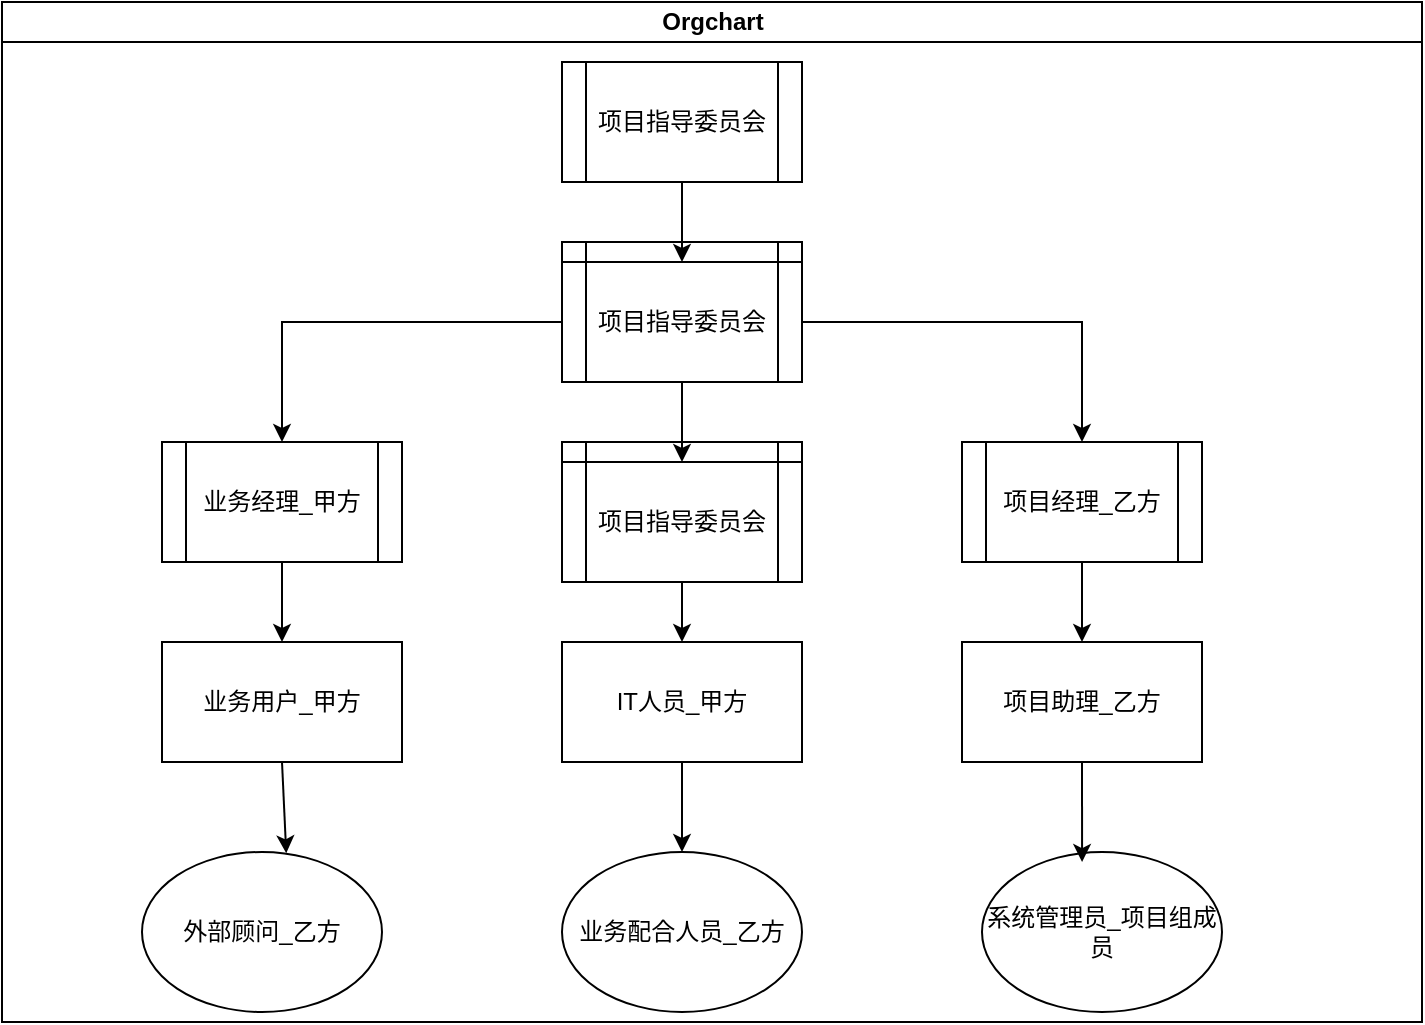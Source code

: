 <mxfile version="24.4.4" type="github">
  <diagram id="prtHgNgQTEPvFCAcTncT" name="Page-1">
    <mxGraphModel dx="1221" dy="620" grid="1" gridSize="10" guides="1" tooltips="1" connect="1" arrows="1" fold="1" page="1" pageScale="1" pageWidth="827" pageHeight="1169" math="0" shadow="0">
      <root>
        <mxCell id="0" />
        <mxCell id="1" parent="0" />
        <mxCell id="dNxyNK7c78bLwvsdeMH5-11" value="Orgchart" style="swimlane;html=1;startSize=20;horizontal=1;containerType=tree;glass=0;" parent="1" vertex="1">
          <mxGeometry x="40" y="80" width="710" height="510" as="geometry" />
        </mxCell>
        <mxCell id="GLXtGMJpBH4eE2fFym7J-2" value="项目指导委员会" style="shape=process;whiteSpace=wrap;html=1;backgroundOutline=1;" vertex="1" parent="dNxyNK7c78bLwvsdeMH5-11">
          <mxGeometry x="280" y="30" width="120" height="60" as="geometry" />
        </mxCell>
        <mxCell id="GLXtGMJpBH4eE2fFym7J-3" value="项目经理_甲方" style="shape=process;whiteSpace=wrap;html=1;backgroundOutline=1;" vertex="1" parent="dNxyNK7c78bLwvsdeMH5-11">
          <mxGeometry x="280" y="120" width="120" height="60" as="geometry" />
        </mxCell>
        <mxCell id="GLXtGMJpBH4eE2fFym7J-4" value="业务用户_甲方" style="rounded=0;whiteSpace=wrap;html=1;" vertex="1" parent="dNxyNK7c78bLwvsdeMH5-11">
          <mxGeometry x="80" y="320" width="120" height="60" as="geometry" />
        </mxCell>
        <mxCell id="GLXtGMJpBH4eE2fFym7J-5" value="IT人员_甲方" style="rounded=0;whiteSpace=wrap;html=1;" vertex="1" parent="dNxyNK7c78bLwvsdeMH5-11">
          <mxGeometry x="280" y="320" width="120" height="60" as="geometry" />
        </mxCell>
        <mxCell id="GLXtGMJpBH4eE2fFym7J-6" value="业务经理_甲方" style="shape=process;whiteSpace=wrap;html=1;backgroundOutline=1;" vertex="1" parent="dNxyNK7c78bLwvsdeMH5-11">
          <mxGeometry x="80" y="220" width="120" height="60" as="geometry" />
        </mxCell>
        <mxCell id="GLXtGMJpBH4eE2fFym7J-7" value="IT经理_甲方" style="shape=process;whiteSpace=wrap;html=1;backgroundOutline=1;" vertex="1" parent="dNxyNK7c78bLwvsdeMH5-11">
          <mxGeometry x="280" y="220" width="120" height="60" as="geometry" />
        </mxCell>
        <mxCell id="GLXtGMJpBH4eE2fFym7J-8" value="项目经理_乙方" style="shape=process;whiteSpace=wrap;html=1;backgroundOutline=1;" vertex="1" parent="dNxyNK7c78bLwvsdeMH5-11">
          <mxGeometry x="480" y="220" width="120" height="60" as="geometry" />
        </mxCell>
        <mxCell id="GLXtGMJpBH4eE2fFym7J-9" value="项目助理_乙方" style="rounded=0;whiteSpace=wrap;html=1;" vertex="1" parent="dNxyNK7c78bLwvsdeMH5-11">
          <mxGeometry x="480" y="320" width="120" height="60" as="geometry" />
        </mxCell>
        <mxCell id="GLXtGMJpBH4eE2fFym7J-10" value="外部顾问_乙方" style="ellipse;whiteSpace=wrap;html=1;" vertex="1" parent="dNxyNK7c78bLwvsdeMH5-11">
          <mxGeometry x="70" y="425" width="120" height="80" as="geometry" />
        </mxCell>
        <mxCell id="GLXtGMJpBH4eE2fFym7J-11" value="业务配合人员_乙方" style="ellipse;whiteSpace=wrap;html=1;" vertex="1" parent="dNxyNK7c78bLwvsdeMH5-11">
          <mxGeometry x="280" y="425" width="120" height="80" as="geometry" />
        </mxCell>
        <mxCell id="GLXtGMJpBH4eE2fFym7J-12" value="系统管理员_项目组成员" style="ellipse;whiteSpace=wrap;html=1;" vertex="1" parent="dNxyNK7c78bLwvsdeMH5-11">
          <mxGeometry x="490" y="425" width="120" height="80" as="geometry" />
        </mxCell>
        <mxCell id="GLXtGMJpBH4eE2fFym7J-13" value="" style="edgeStyle=orthogonalEdgeStyle;rounded=0;orthogonalLoop=1;jettySize=auto;html=1;" edge="1" source="GLXtGMJpBH4eE2fFym7J-2" target="GLXtGMJpBH4eE2fFym7J-14" parent="dNxyNK7c78bLwvsdeMH5-11">
          <mxGeometry relative="1" as="geometry" />
        </mxCell>
        <mxCell id="GLXtGMJpBH4eE2fFym7J-14" value="项目指导委员会" style="shape=process;whiteSpace=wrap;html=1;backgroundOutline=1;" vertex="1" parent="dNxyNK7c78bLwvsdeMH5-11">
          <mxGeometry x="280" y="130" width="120" height="60" as="geometry" />
        </mxCell>
        <mxCell id="GLXtGMJpBH4eE2fFym7J-15" value="" style="edgeStyle=orthogonalEdgeStyle;rounded=0;orthogonalLoop=1;jettySize=auto;html=1;" edge="1" target="GLXtGMJpBH4eE2fFym7J-16" source="GLXtGMJpBH4eE2fFym7J-14" parent="dNxyNK7c78bLwvsdeMH5-11">
          <mxGeometry relative="1" as="geometry">
            <mxPoint x="380" y="170" as="sourcePoint" />
          </mxGeometry>
        </mxCell>
        <mxCell id="GLXtGMJpBH4eE2fFym7J-16" value="项目指导委员会" style="shape=process;whiteSpace=wrap;html=1;backgroundOutline=1;" vertex="1" parent="dNxyNK7c78bLwvsdeMH5-11">
          <mxGeometry x="280" y="230" width="120" height="60" as="geometry" />
        </mxCell>
        <mxCell id="GLXtGMJpBH4eE2fFym7J-19" value="" style="endArrow=classic;html=1;rounded=0;exitX=0;exitY=0.5;exitDx=0;exitDy=0;entryX=0.5;entryY=0;entryDx=0;entryDy=0;" edge="1" parent="dNxyNK7c78bLwvsdeMH5-11" source="GLXtGMJpBH4eE2fFym7J-14" target="GLXtGMJpBH4eE2fFym7J-6">
          <mxGeometry width="50" height="50" relative="1" as="geometry">
            <mxPoint x="350" y="270" as="sourcePoint" />
            <mxPoint x="400" y="220" as="targetPoint" />
            <Array as="points">
              <mxPoint x="140" y="160" />
            </Array>
          </mxGeometry>
        </mxCell>
        <mxCell id="GLXtGMJpBH4eE2fFym7J-20" value="" style="endArrow=classic;html=1;rounded=0;exitX=1;exitY=0.5;exitDx=0;exitDy=0;entryX=0.5;entryY=0;entryDx=0;entryDy=0;" edge="1" parent="dNxyNK7c78bLwvsdeMH5-11" source="GLXtGMJpBH4eE2fFym7J-14" target="GLXtGMJpBH4eE2fFym7J-8">
          <mxGeometry width="50" height="50" relative="1" as="geometry">
            <mxPoint x="610" y="140" as="sourcePoint" />
            <mxPoint x="470" y="180" as="targetPoint" />
            <Array as="points">
              <mxPoint x="540" y="160" />
            </Array>
          </mxGeometry>
        </mxCell>
        <mxCell id="GLXtGMJpBH4eE2fFym7J-25" value="" style="endArrow=classic;html=1;rounded=0;exitX=0.5;exitY=1;exitDx=0;exitDy=0;entryX=0.5;entryY=0;entryDx=0;entryDy=0;" edge="1" parent="dNxyNK7c78bLwvsdeMH5-11" source="GLXtGMJpBH4eE2fFym7J-6" target="GLXtGMJpBH4eE2fFym7J-4">
          <mxGeometry width="50" height="50" relative="1" as="geometry">
            <mxPoint x="260" y="280" as="sourcePoint" />
            <mxPoint x="400" y="220" as="targetPoint" />
          </mxGeometry>
        </mxCell>
        <mxCell id="GLXtGMJpBH4eE2fFym7J-26" value="" style="endArrow=classic;html=1;rounded=0;exitX=0.5;exitY=1;exitDx=0;exitDy=0;" edge="1" parent="dNxyNK7c78bLwvsdeMH5-11" source="GLXtGMJpBH4eE2fFym7J-16" target="GLXtGMJpBH4eE2fFym7J-5">
          <mxGeometry width="50" height="50" relative="1" as="geometry">
            <mxPoint x="150" y="290" as="sourcePoint" />
            <mxPoint x="150" y="330" as="targetPoint" />
          </mxGeometry>
        </mxCell>
        <mxCell id="GLXtGMJpBH4eE2fFym7J-27" value="" style="endArrow=classic;html=1;rounded=0;exitX=0.5;exitY=1;exitDx=0;exitDy=0;" edge="1" parent="dNxyNK7c78bLwvsdeMH5-11" source="GLXtGMJpBH4eE2fFym7J-8" target="GLXtGMJpBH4eE2fFym7J-9">
          <mxGeometry width="50" height="50" relative="1" as="geometry">
            <mxPoint x="160" y="300" as="sourcePoint" />
            <mxPoint x="160" y="340" as="targetPoint" />
          </mxGeometry>
        </mxCell>
        <mxCell id="GLXtGMJpBH4eE2fFym7J-28" value="" style="endArrow=classic;html=1;rounded=0;exitX=0.5;exitY=1;exitDx=0;exitDy=0;entryX=0.601;entryY=0.008;entryDx=0;entryDy=0;entryPerimeter=0;" edge="1" parent="dNxyNK7c78bLwvsdeMH5-11" source="GLXtGMJpBH4eE2fFym7J-4" target="GLXtGMJpBH4eE2fFym7J-10">
          <mxGeometry width="50" height="50" relative="1" as="geometry">
            <mxPoint x="170" y="310" as="sourcePoint" />
            <mxPoint x="170" y="350" as="targetPoint" />
          </mxGeometry>
        </mxCell>
        <mxCell id="GLXtGMJpBH4eE2fFym7J-29" value="" style="endArrow=classic;html=1;rounded=0;exitX=0.5;exitY=1;exitDx=0;exitDy=0;" edge="1" parent="dNxyNK7c78bLwvsdeMH5-11" source="GLXtGMJpBH4eE2fFym7J-5" target="GLXtGMJpBH4eE2fFym7J-11">
          <mxGeometry width="50" height="50" relative="1" as="geometry">
            <mxPoint x="180" y="320" as="sourcePoint" />
            <mxPoint x="180" y="360" as="targetPoint" />
          </mxGeometry>
        </mxCell>
        <mxCell id="GLXtGMJpBH4eE2fFym7J-30" value="" style="endArrow=classic;html=1;rounded=0;exitX=0.5;exitY=1;exitDx=0;exitDy=0;entryX=0.417;entryY=0.063;entryDx=0;entryDy=0;entryPerimeter=0;" edge="1" parent="dNxyNK7c78bLwvsdeMH5-11" source="GLXtGMJpBH4eE2fFym7J-9" target="GLXtGMJpBH4eE2fFym7J-12">
          <mxGeometry width="50" height="50" relative="1" as="geometry">
            <mxPoint x="190" y="330" as="sourcePoint" />
            <mxPoint x="190" y="370" as="targetPoint" />
          </mxGeometry>
        </mxCell>
      </root>
    </mxGraphModel>
  </diagram>
</mxfile>
